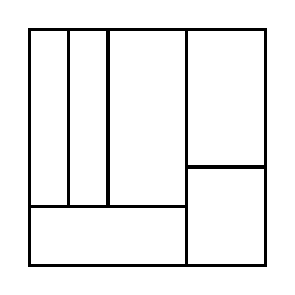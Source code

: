 \begin{tikzpicture}[very thick, scale=.5]
    \draw (0,3/2) rectangle (1,6);
    \draw (1,3/2) rectangle (2,6);
    \draw (2,3/2) rectangle (4,6);
    \draw (0,0) rectangle (4,3/2);
    \draw (4,5/2) rectangle (6,6);
    \draw (4,0) rectangle (6,5/2);
\end{tikzpicture}

